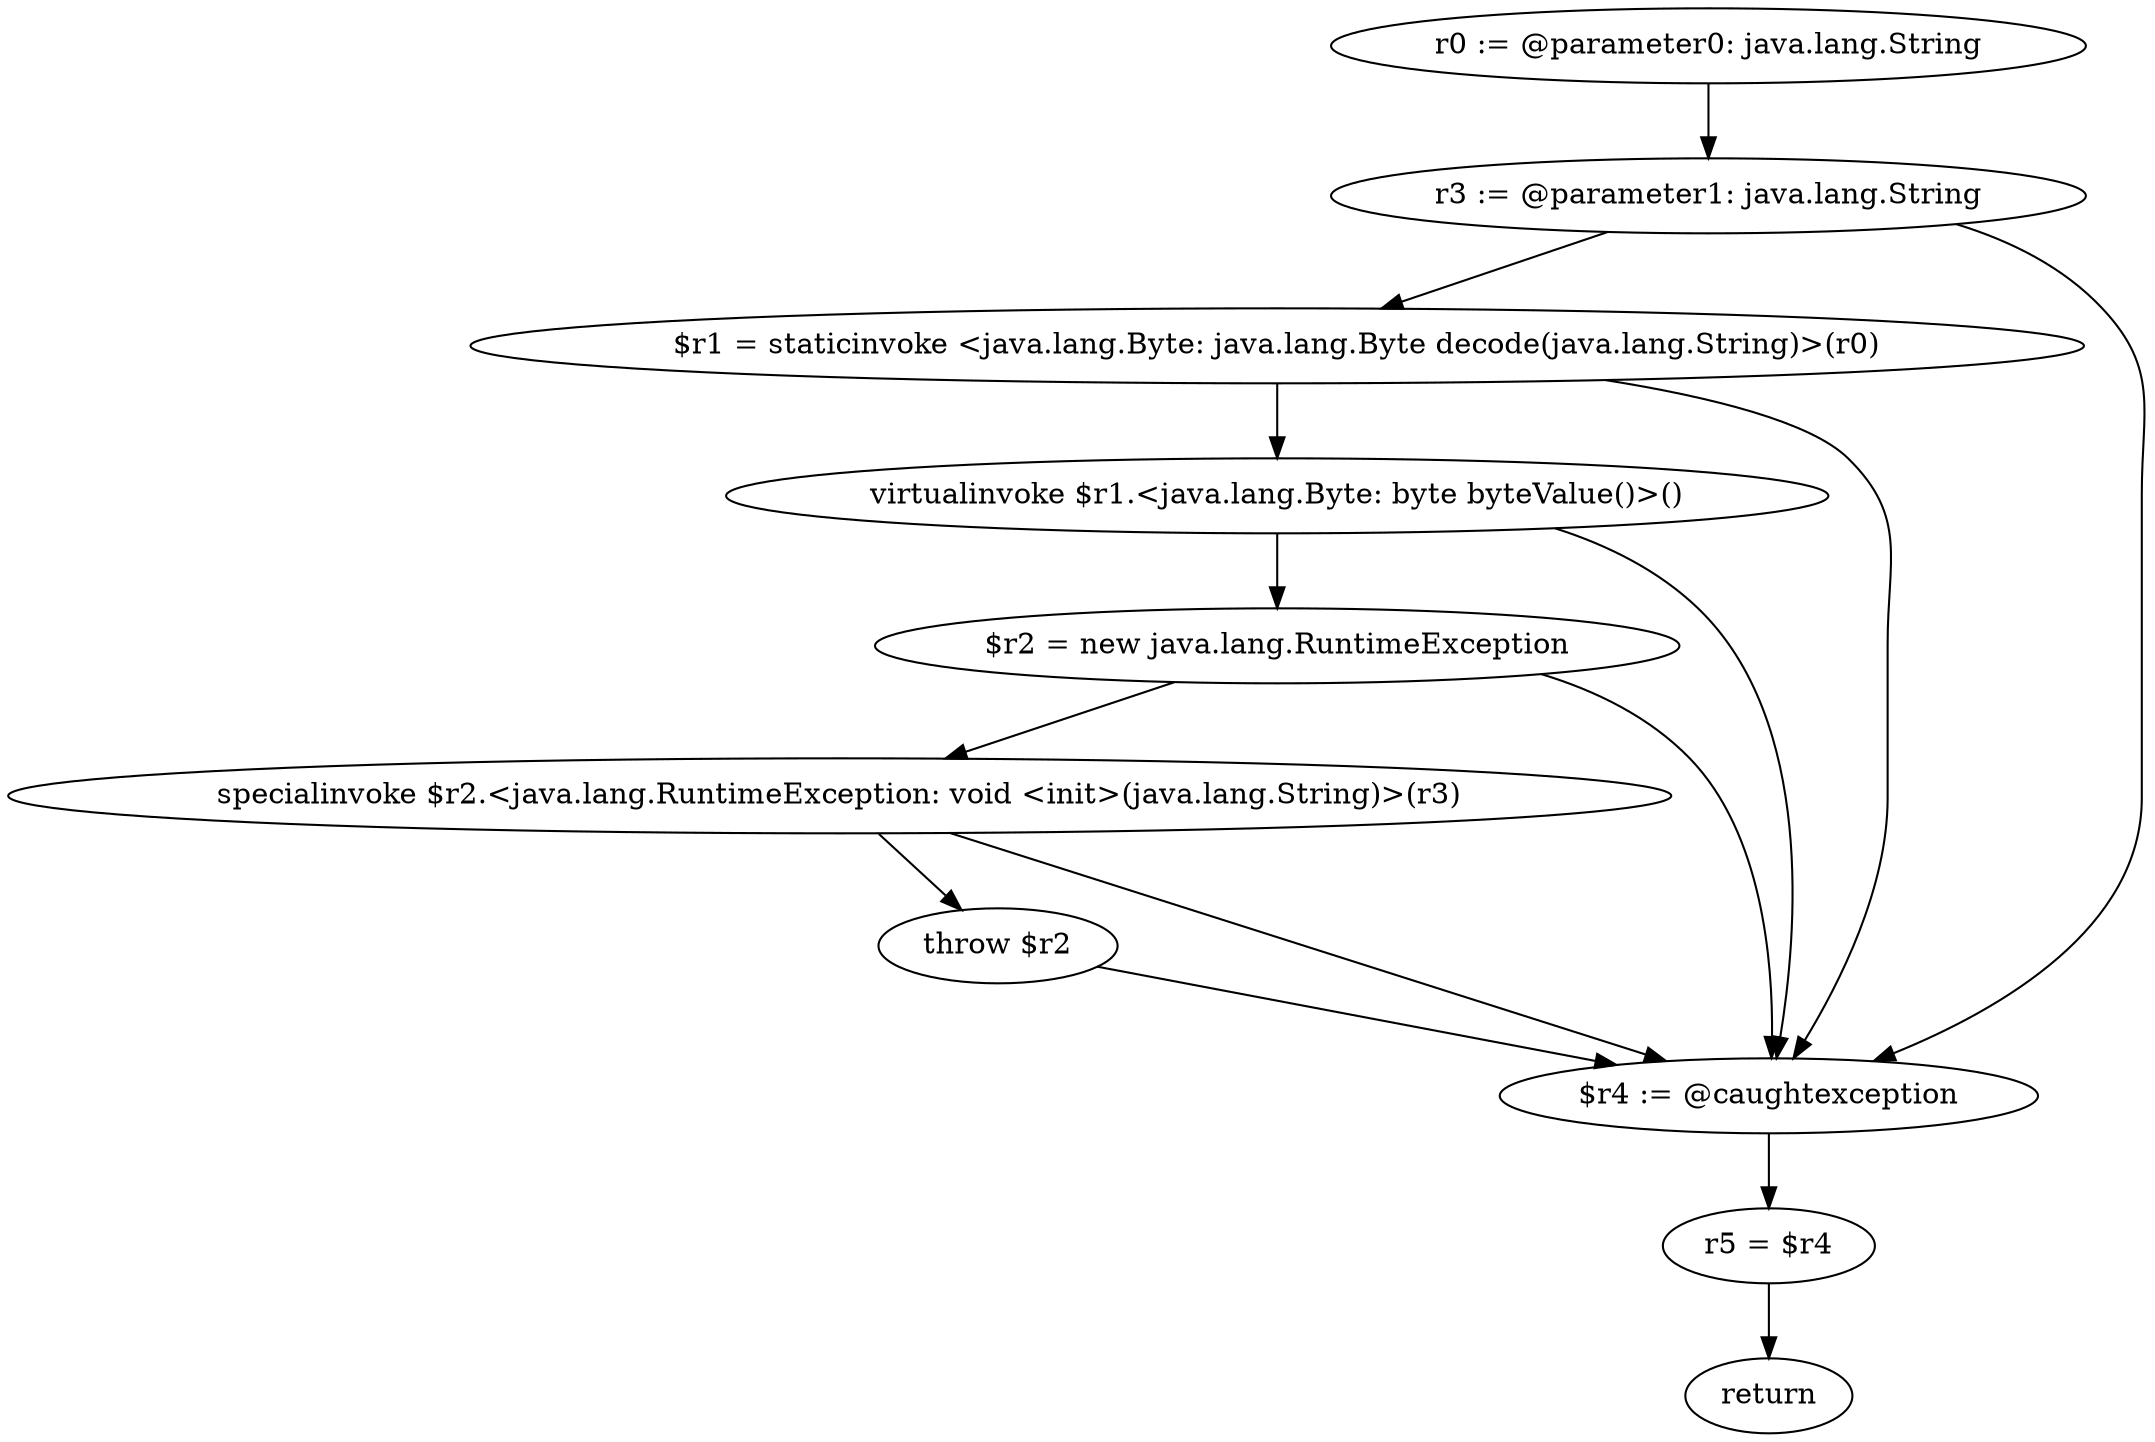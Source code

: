 digraph "unitGraph" {
    "r0 := @parameter0: java.lang.String"
    "r3 := @parameter1: java.lang.String"
    "$r1 = staticinvoke <java.lang.Byte: java.lang.Byte decode(java.lang.String)>(r0)"
    "virtualinvoke $r1.<java.lang.Byte: byte byteValue()>()"
    "$r2 = new java.lang.RuntimeException"
    "specialinvoke $r2.<java.lang.RuntimeException: void <init>(java.lang.String)>(r3)"
    "throw $r2"
    "$r4 := @caughtexception"
    "r5 = $r4"
    "return"
    "r0 := @parameter0: java.lang.String"->"r3 := @parameter1: java.lang.String";
    "r3 := @parameter1: java.lang.String"->"$r1 = staticinvoke <java.lang.Byte: java.lang.Byte decode(java.lang.String)>(r0)";
    "r3 := @parameter1: java.lang.String"->"$r4 := @caughtexception";
    "$r1 = staticinvoke <java.lang.Byte: java.lang.Byte decode(java.lang.String)>(r0)"->"virtualinvoke $r1.<java.lang.Byte: byte byteValue()>()";
    "$r1 = staticinvoke <java.lang.Byte: java.lang.Byte decode(java.lang.String)>(r0)"->"$r4 := @caughtexception";
    "virtualinvoke $r1.<java.lang.Byte: byte byteValue()>()"->"$r2 = new java.lang.RuntimeException";
    "virtualinvoke $r1.<java.lang.Byte: byte byteValue()>()"->"$r4 := @caughtexception";
    "$r2 = new java.lang.RuntimeException"->"specialinvoke $r2.<java.lang.RuntimeException: void <init>(java.lang.String)>(r3)";
    "$r2 = new java.lang.RuntimeException"->"$r4 := @caughtexception";
    "specialinvoke $r2.<java.lang.RuntimeException: void <init>(java.lang.String)>(r3)"->"throw $r2";
    "specialinvoke $r2.<java.lang.RuntimeException: void <init>(java.lang.String)>(r3)"->"$r4 := @caughtexception";
    "throw $r2"->"$r4 := @caughtexception";
    "$r4 := @caughtexception"->"r5 = $r4";
    "r5 = $r4"->"return";
}
